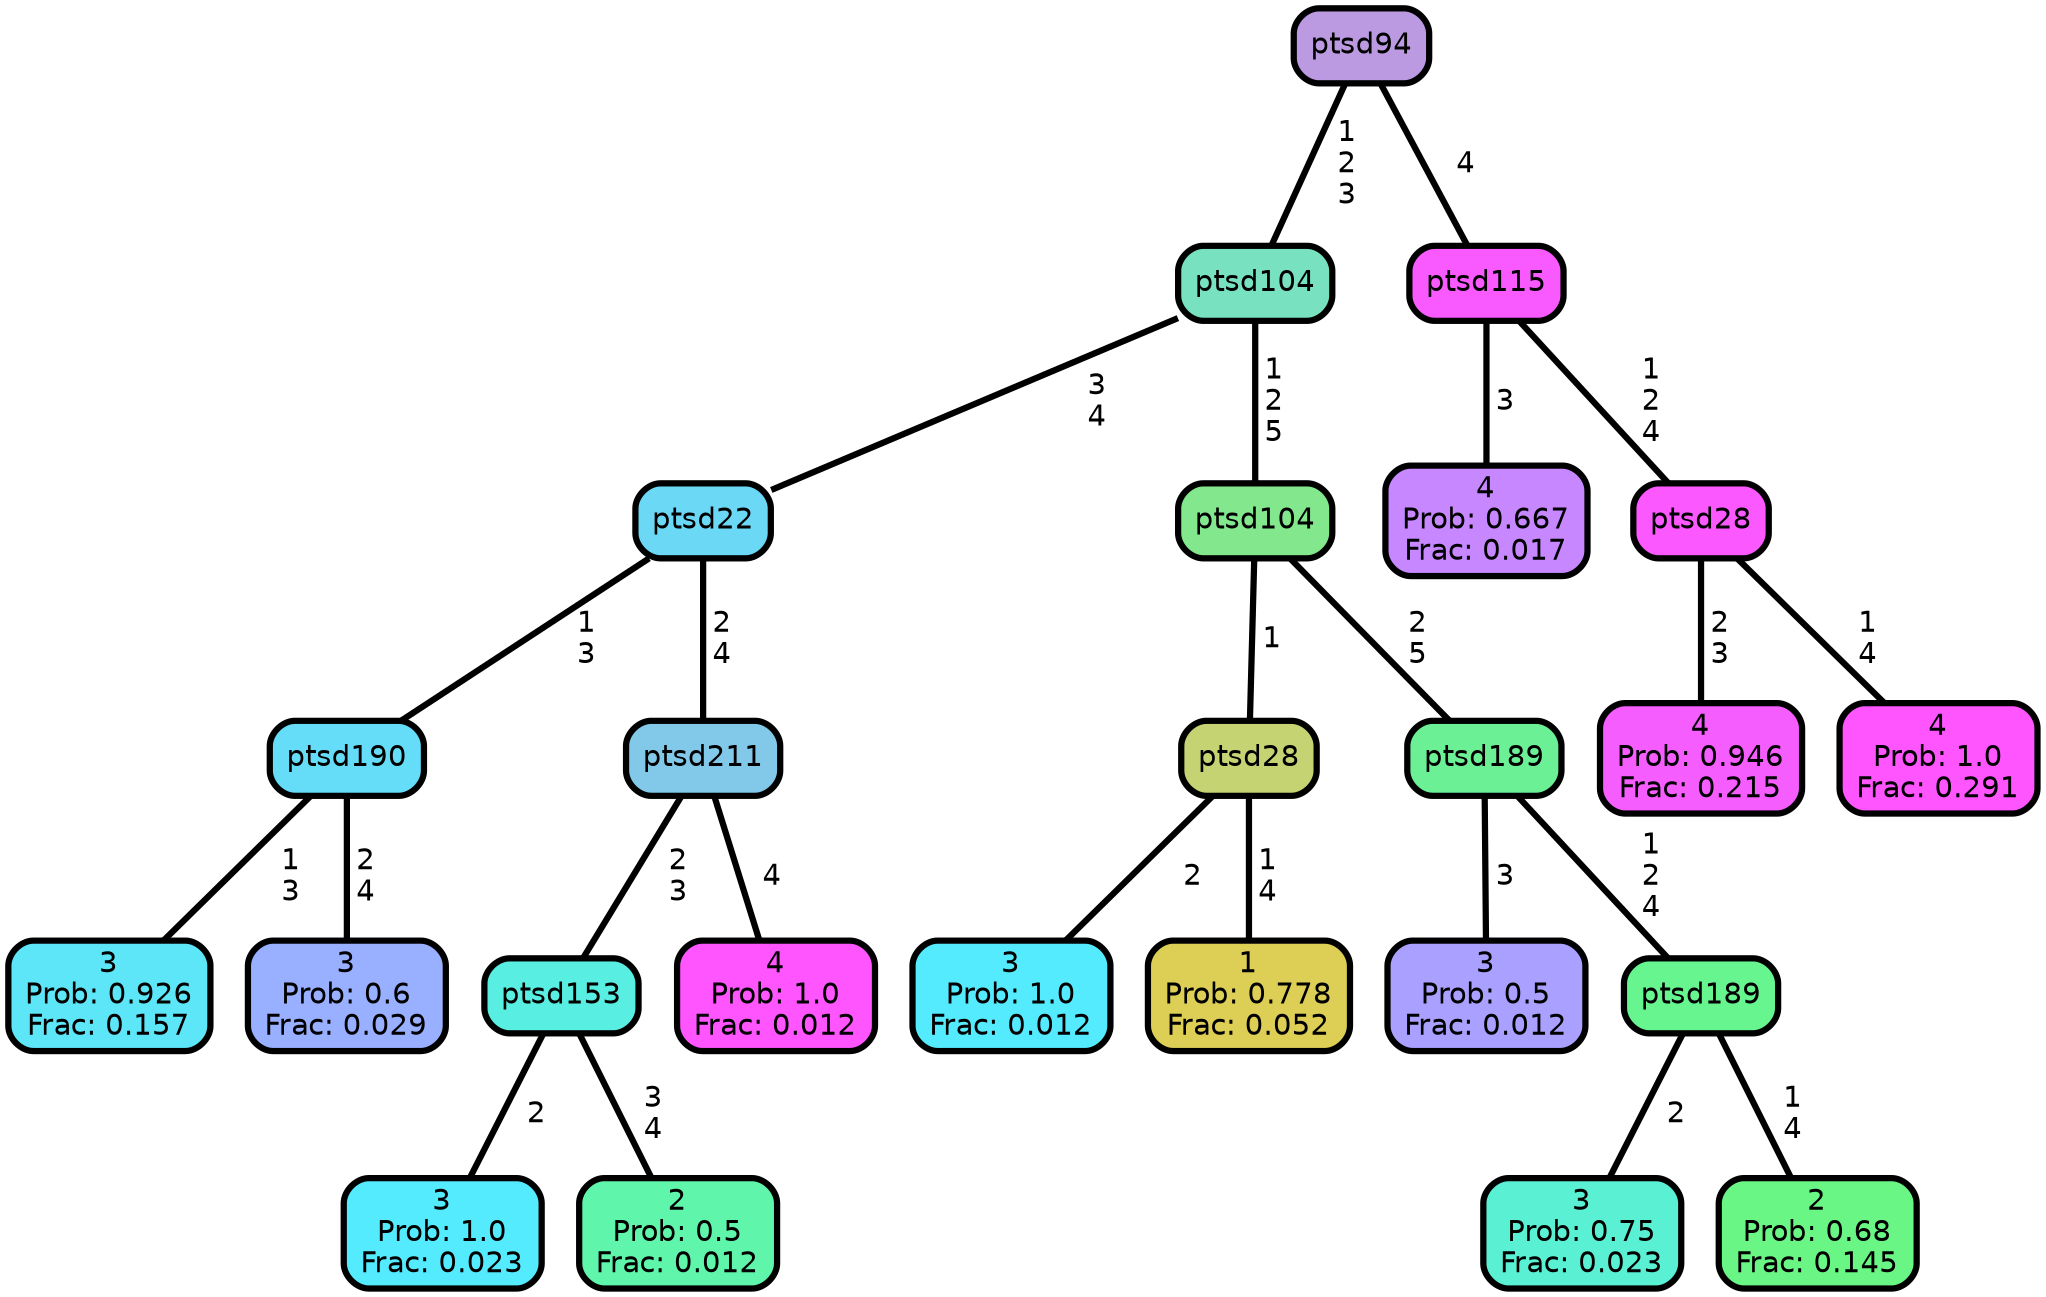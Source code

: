 graph Tree {
node [shape=box, style="filled, rounded",color="black",penwidth="3",fontcolor="black",                 fontname=helvetica] ;
graph [ranksep="0 equally", splines=straight,                 bgcolor=transparent, dpi=200] ;
edge [fontname=helvetica, color=black] ;
0 [label="3
Prob: 0.926
Frac: 0.157", fillcolor="#5ce6f8"] ;
1 [label="ptsd190", fillcolor="#65ddf9"] ;
2 [label="3
Prob: 0.6
Frac: 0.029", fillcolor="#99afff"] ;
3 [label="ptsd22", fillcolor="#6bd9f6"] ;
4 [label="3
Prob: 1.0
Frac: 0.023", fillcolor="#55ebff"] ;
5 [label="ptsd153", fillcolor="#58eee2"] ;
6 [label="2
Prob: 0.5
Frac: 0.012", fillcolor="#5ff5aa"] ;
7 [label="ptsd211", fillcolor="#82c8e9"] ;
8 [label="4
Prob: 1.0
Frac: 0.012", fillcolor="#ff55ff"] ;
9 [label="ptsd104", fillcolor="#77e1c0"] ;
10 [label="3
Prob: 1.0
Frac: 0.012", fillcolor="#55ebff"] ;
11 [label="ptsd28", fillcolor="#c5d373"] ;
12 [label="1
Prob: 0.778
Frac: 0.052", fillcolor="#ddce55"] ;
13 [label="ptsd104", fillcolor="#83e88d"] ;
14 [label="3
Prob: 0.5
Frac: 0.012", fillcolor="#aaa0ff"] ;
15 [label="ptsd189", fillcolor="#6cf096"] ;
16 [label="3
Prob: 0.75
Frac: 0.023", fillcolor="#5af0d4"] ;
17 [label="ptsd189", fillcolor="#67f58f"] ;
18 [label="2
Prob: 0.68
Frac: 0.145", fillcolor="#6af684"] ;
19 [label="ptsd94", fillcolor="#bb9ae1"] ;
20 [label="4
Prob: 0.667
Frac: 0.017", fillcolor="#c687ff"] ;
21 [label="ptsd115", fillcolor="#f95aff"] ;
22 [label="4
Prob: 0.946
Frac: 0.215", fillcolor="#f55dff"] ;
23 [label="ptsd28", fillcolor="#fb58ff"] ;
24 [label="4
Prob: 1.0
Frac: 0.291", fillcolor="#ff55ff"] ;
1 -- 0 [label=" 1\n 3",penwidth=3] ;
1 -- 2 [label=" 2\n 4",penwidth=3] ;
3 -- 1 [label=" 1\n 3",penwidth=3] ;
3 -- 7 [label=" 2\n 4",penwidth=3] ;
5 -- 4 [label=" 2",penwidth=3] ;
5 -- 6 [label=" 3\n 4",penwidth=3] ;
7 -- 5 [label=" 2\n 3",penwidth=3] ;
7 -- 8 [label=" 4",penwidth=3] ;
9 -- 3 [label=" 3\n 4",penwidth=3] ;
9 -- 13 [label=" 1\n 2\n 5",penwidth=3] ;
11 -- 10 [label=" 2",penwidth=3] ;
11 -- 12 [label=" 1\n 4",penwidth=3] ;
13 -- 11 [label=" 1",penwidth=3] ;
13 -- 15 [label=" 2\n 5",penwidth=3] ;
15 -- 14 [label=" 3",penwidth=3] ;
15 -- 17 [label=" 1\n 2\n 4",penwidth=3] ;
17 -- 16 [label=" 2",penwidth=3] ;
17 -- 18 [label=" 1\n 4",penwidth=3] ;
19 -- 9 [label=" 1\n 2\n 3",penwidth=3] ;
19 -- 21 [label=" 4",penwidth=3] ;
21 -- 20 [label=" 3",penwidth=3] ;
21 -- 23 [label=" 1\n 2\n 4",penwidth=3] ;
23 -- 22 [label=" 2\n 3",penwidth=3] ;
23 -- 24 [label=" 1\n 4",penwidth=3] ;
{rank = same;}}